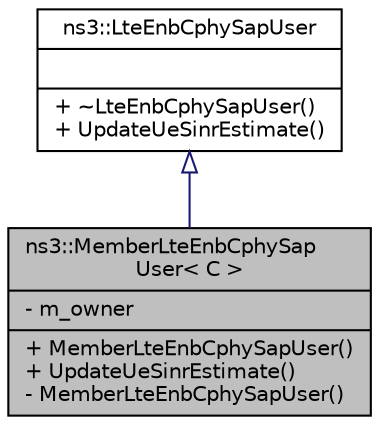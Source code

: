 digraph "ns3::MemberLteEnbCphySapUser&lt; C &gt;"
{
  edge [fontname="Helvetica",fontsize="10",labelfontname="Helvetica",labelfontsize="10"];
  node [fontname="Helvetica",fontsize="10",shape=record];
  Node1 [label="{ns3::MemberLteEnbCphySap\lUser\< C \>\n|- m_owner\l|+ MemberLteEnbCphySapUser()\l+ UpdateUeSinrEstimate()\l- MemberLteEnbCphySapUser()\l}",height=0.2,width=0.4,color="black", fillcolor="grey75", style="filled", fontcolor="black"];
  Node2 -> Node1 [dir="back",color="midnightblue",fontsize="10",style="solid",arrowtail="onormal"];
  Node2 [label="{ns3::LteEnbCphySapUser\n||+ ~LteEnbCphySapUser()\l+ UpdateUeSinrEstimate()\l}",height=0.2,width=0.4,color="black", fillcolor="white", style="filled",URL="$d1/d56/classns3_1_1LteEnbCphySapUser.html"];
}
